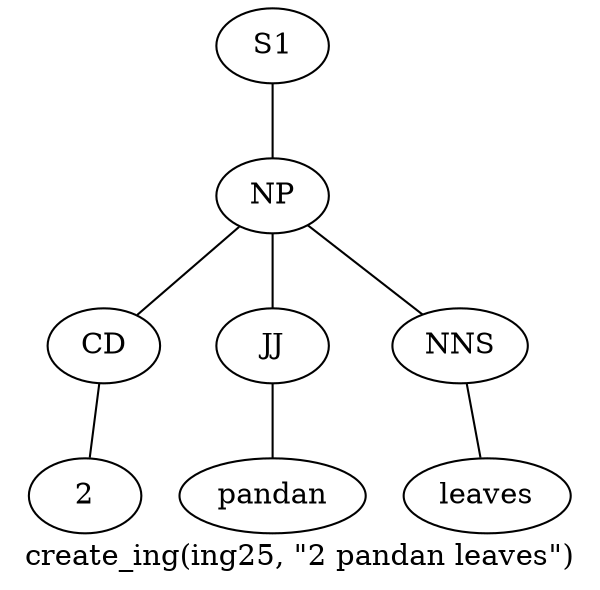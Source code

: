 graph SyntaxGraph {
	label = "create_ing(ing25, \"2 pandan leaves\")";
	Node0 [label="S1"];
	Node1 [label="NP"];
	Node2 [label="CD"];
	Node3 [label="2"];
	Node4 [label="JJ"];
	Node5 [label="pandan"];
	Node6 [label="NNS"];
	Node7 [label="leaves"];

	Node0 -- Node1;
	Node1 -- Node2;
	Node1 -- Node4;
	Node1 -- Node6;
	Node2 -- Node3;
	Node4 -- Node5;
	Node6 -- Node7;
}